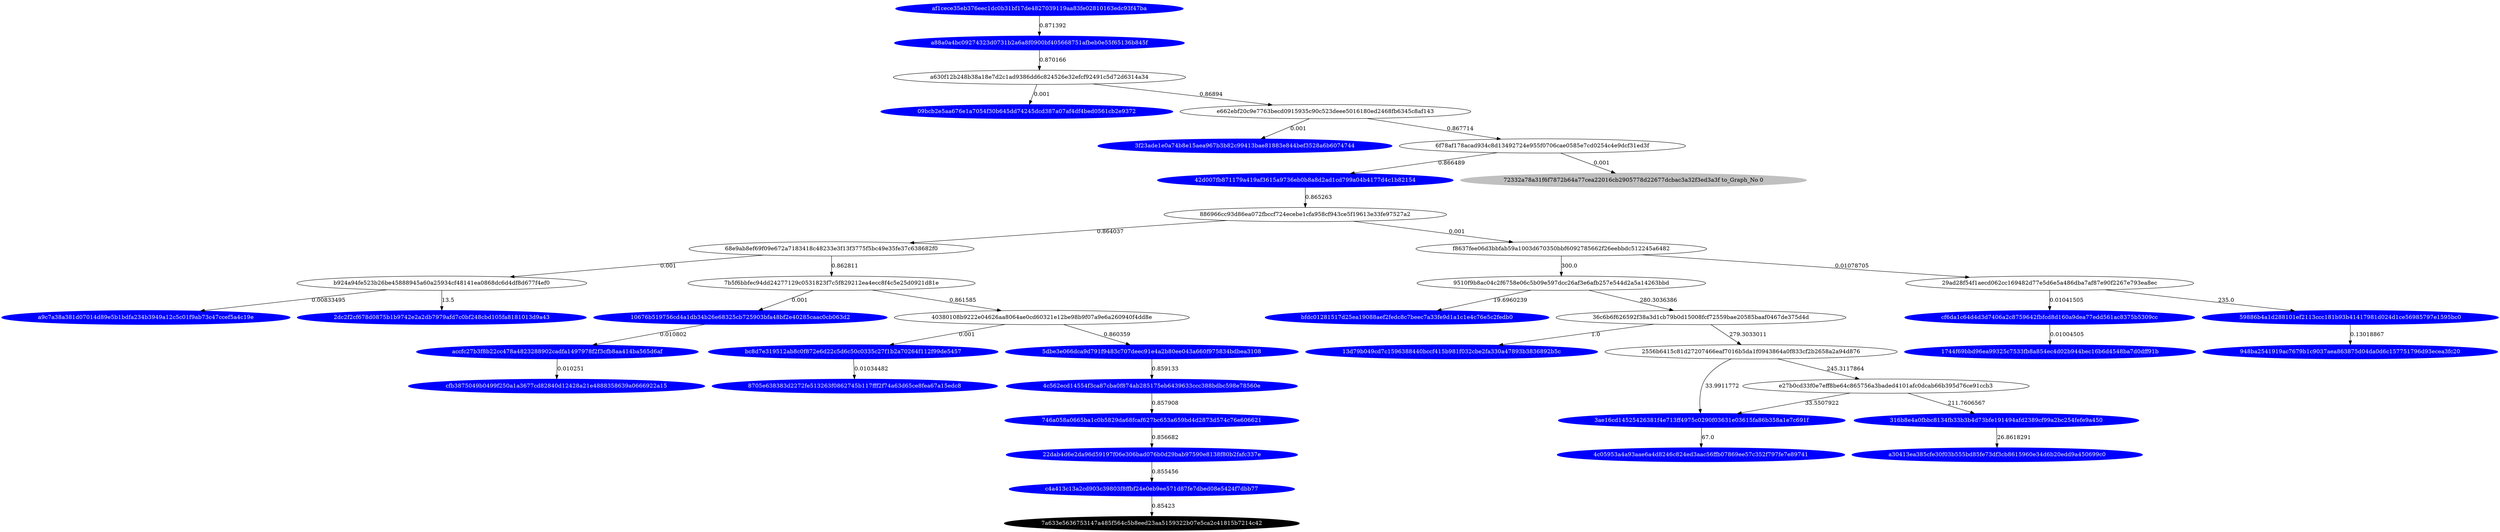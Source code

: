 digraph G{rankdir=TB;layout=dot;
"af1cece35eb376eec1dc0b31bf17de4827039119aa83fe02810163edc93f47ba" [style="solid,filled",color=blue,fontcolor=white];
"42d007fb871179a419af3615a9736eb0b8a8d2ad1cd799a04b4177d4c1b82154" [style="solid,filled",color=blue,fontcolor=white];
"13d79b049cd7c1596388440bccf415b981f032cbe2fa330a47893b3836892b5c" [style="solid,filled",color=blue,fontcolor=white];
"a30413ea385cfe30f03b555bd85fe73df3cb8615960e34d6b20edd9a450699c0" [style="solid,filled",color=blue,fontcolor=white];
"22dab4d6e2da96d59197f06e306bad076b0d29bab97590e8138f80b2fafc337e" [style="solid,filled",color=blue,fontcolor=white];
"a9c7a38a381d07014d89e5b1bdfa234b3949a12c5c01f9ab73c47ccef5a4c19e" [style="solid,filled",color=blue,fontcolor=white];
"2dc2f2cf678d0875b1b9742e2a2db7979afd7c0bf248cbd105fa8181013d9a43" [style="solid,filled",color=blue,fontcolor=white];
"316b8e4a0fbbc8134fb33b3b4d73bfe191494afd2389cf99a2bc254fefe9a450" [style="solid,filled",color=blue,fontcolor=white];
"7a633e5636753147a485f564c5b8eed23aa5159322b07e5ca2c41815b7214c42" [style="solid,filled",color=black,fontcolor=white];
"cfb3875049b0499f250a1a3677cd82840d12428a21e4888358639a0666922a15" [style="solid,filled",color=blue,fontcolor=white];
"3f23ade1e0a74b8e15aea967b3b82c99413bae81883e844bef3528a6b6074744" [style="solid,filled",color=blue,fontcolor=white];
"4c05953a4a93aae6a4d8246c824ed3aac56ffb07869ee57c352f797fe7e89741" [style="solid,filled",color=blue,fontcolor=white];
"4c562ecd14554f3ca87cba0f874ab285175eb6439633ccc388bdbc598e78560e" [style="solid,filled",color=blue,fontcolor=white];
"09bcb2e5aa676e1a7054f30b645dd74245dcd387a07af4df4bed0561cb2e9372" [style="solid,filled",color=blue,fontcolor=white];
"a88a0a4bc09274323d0731b2a6a8f0900bf405668751afbeb0e55f65136b845f" [style="solid,filled",color=blue,fontcolor=white];
"746a058a0665ba1c0b5829da68fcaf627bc653a659bd4d2873d574c76e606621" [style="solid,filled",color=blue,fontcolor=white];
"c4a413c13a2cd903c39803f8ffbf24e0eb9ee571d87fe7dbed08e5424f7dbb77" [style="solid,filled",color=blue,fontcolor=white];
"bfdc01281517d25ea19088aef2fedc8c7beec7a33fe9d1a1c1e4c76e5c2fedb0" [style="solid,filled",color=blue,fontcolor=white];
"accfc27b3f8b22cc478a4823288902cadfa1497978f2f3cfb8aa414ba565d6af" [style="solid,filled",color=blue,fontcolor=white];
"bc8d7e319512ab8c0f872e6d22c5d6c50c0335c27f1b2a70264f112f99de5457" [style="solid,filled",color=blue,fontcolor=white];
"948ba2541919ac7679b1c9037aea863875d04da0d6c157751796d93ecea3fc20" [style="solid,filled",color=blue,fontcolor=white];
"3ae16cd14525426381f4e713ff4975c0290f03631e03615fa86b358a1e7c691f" [style="solid,filled",color=blue,fontcolor=white];
"72332a78a31f6f7872b64a77cea22016cb2905778d22677dcbac3a32f3ed3a3f" [style="solid,filled",color=gray,fontcolor=black,label= "72332a78a31f6f7872b64a77cea22016cb2905778d22677dcbac3a32f3ed3a3f to_Graph_No 0"];
"1744f69bbd96ea99325c7533fb8a854ec4d02b944bec16b6d4548ba7d0dff91b" [style="solid,filled",color=blue,fontcolor=white];
"cf6da1c64d4d3d7406a2c8759642fbfcd8d160a9dea77edd561ac8375b5309cc" [style="solid,filled",color=blue,fontcolor=white];
"8705e638383d2272fe513263f0862745b117fff2f74a63d65ce8fea67a15edc8" [style="solid,filled",color=blue,fontcolor=white];
"59886b4a1d288101ef2113ccc181b93b41417981d024d1ce56985797e1595bc0" [style="solid,filled",color=blue,fontcolor=white];
"5dbe3e066dca9d791f9483c707deec91e4a2b80ee043a660f975834bdbea3108" [style="solid,filled",color=blue,fontcolor=white];
"10676b519756cd4a1db34b26e68325cb725903bfa48bf2e40285caac0cb063d2" [style="solid,filled",color=blue,fontcolor=white];
"9510f9b8ac04c2f6758e06c5b09e597dcc26af3e6afb257e544d2a5a14263bbd" -> "bfdc01281517d25ea19088aef2fedc8c7beec7a33fe9d1a1c1e4c76e5c2fedb0" [label=19.6960239];
"10676b519756cd4a1db34b26e68325cb725903bfa48bf2e40285caac0cb063d2" -> "accfc27b3f8b22cc478a4823288902cadfa1497978f2f3cfb8aa414ba565d6af" [label=0.010802];
"36c6b6f626592f38a3d1cb79b0d15008fcf72559bae20585baaf0467de375d4d" -> "13d79b049cd7c1596388440bccf415b981f032cbe2fa330a47893b3836892b5c" [label=1.0];
"68e9ab8ef69f09e672a7183418c48233e3f13f3775f5bc49e35fe37c638682f0" -> "b924a94fe523b26be45888945a60a25934cf48141ea0868dc6d4df8d677f4ef0" [label=0.001];
"e662ebf20c9e7763becd0915935c90c523deee5016180ed2468fb6345c8af143" -> "3f23ade1e0a74b8e15aea967b3b82c99413bae81883e844bef3528a6b6074744" [label=0.001];
"59886b4a1d288101ef2113ccc181b93b41417981d024d1ce56985797e1595bc0" -> "948ba2541919ac7679b1c9037aea863875d04da0d6c157751796d93ecea3fc20" [label=0.13018867];
"2556b6415c81d27207466eaf7016b5da1f0943864a0f833cf2b2658a2a94d876" -> "e27b0cd33f0e7eff8be64c865756a3baded4101afc0dcab66b395d76ce91ccb3" [label=245.3117864];
"e27b0cd33f0e7eff8be64c865756a3baded4101afc0dcab66b395d76ce91ccb3" -> "3ae16cd14525426381f4e713ff4975c0290f03631e03615fa86b358a1e7c691f" [label=33.5507922];
"29ad28f54f1aecd062cc169482d77e5d6e5a486dba7af87e90f2267e793ea8ec" -> "cf6da1c64d4d3d7406a2c8759642fbfcd8d160a9dea77edd561ac8375b5309cc" [label=0.01041505];
"accfc27b3f8b22cc478a4823288902cadfa1497978f2f3cfb8aa414ba565d6af" -> "cfb3875049b0499f250a1a3677cd82840d12428a21e4888358639a0666922a15" [label=0.010251];
"6f78af178acad934c8d13492724e955f0706cae0585e7cd0254c4e9dcf31ed3f" -> "72332a78a31f6f7872b64a77cea22016cb2905778d22677dcbac3a32f3ed3a3f" [label=0.001];
"22dab4d6e2da96d59197f06e306bad076b0d29bab97590e8138f80b2fafc337e" -> "c4a413c13a2cd903c39803f8ffbf24e0eb9ee571d87fe7dbed08e5424f7dbb77" [label=0.855456];
"af1cece35eb376eec1dc0b31bf17de4827039119aa83fe02810163edc93f47ba" -> "a88a0a4bc09274323d0731b2a6a8f0900bf405668751afbeb0e55f65136b845f" [label=0.871392];
"36c6b6f626592f38a3d1cb79b0d15008fcf72559bae20585baaf0467de375d4d" -> "2556b6415c81d27207466eaf7016b5da1f0943864a0f833cf2b2658a2a94d876" [label=279.3033011];
"f8637fee06d3bbfab59a1003d670350bbf6092785662f26eebbdc512245a6482" -> "29ad28f54f1aecd062cc169482d77e5d6e5a486dba7af87e90f2267e793ea8ec" [label=0.01078705];
"3ae16cd14525426381f4e713ff4975c0290f03631e03615fa86b358a1e7c691f" -> "4c05953a4a93aae6a4d8246c824ed3aac56ffb07869ee57c352f797fe7e89741" [label=67.0];
"cf6da1c64d4d3d7406a2c8759642fbfcd8d160a9dea77edd561ac8375b5309cc" -> "1744f69bbd96ea99325c7533fb8a854ec4d02b944bec16b6d4548ba7d0dff91b" [label=0.01004505];
"68e9ab8ef69f09e672a7183418c48233e3f13f3775f5bc49e35fe37c638682f0" -> "7b5f6bbfec94dd24277129c0531823f7c5f829212ea4ecc8f4c5e25d0921d81e" [label=0.862811];
"4c562ecd14554f3ca87cba0f874ab285175eb6439633ccc388bdbc598e78560e" -> "746a058a0665ba1c0b5829da68fcaf627bc653a659bd4d2873d574c76e606621" [label=0.857908];
"42d007fb871179a419af3615a9736eb0b8a8d2ad1cd799a04b4177d4c1b82154" -> "886966cc93d86ea072fbccf724ecebe1cfa958cf943ce5f19613e33fe97527a2" [label=0.865263];
"a630f12b248b38a18e7d2c1ad9386dd6c824526e32efcf92491c5d72d6314a34" -> "e662ebf20c9e7763becd0915935c90c523deee5016180ed2468fb6345c8af143" [label=0.86894];
"886966cc93d86ea072fbccf724ecebe1cfa958cf943ce5f19613e33fe97527a2" -> "f8637fee06d3bbfab59a1003d670350bbf6092785662f26eebbdc512245a6482" [label=0.001];
"f8637fee06d3bbfab59a1003d670350bbf6092785662f26eebbdc512245a6482" -> "9510f9b8ac04c2f6758e06c5b09e597dcc26af3e6afb257e544d2a5a14263bbd" [label=300.0];
"b924a94fe523b26be45888945a60a25934cf48141ea0868dc6d4df8d677f4ef0" -> "2dc2f2cf678d0875b1b9742e2a2db7979afd7c0bf248cbd105fa8181013d9a43" [label=13.5];
"40380108b9222e04626aa8064ae0cd60321e12be98b9f07a9e6a260940f4dd8e" -> "bc8d7e319512ab8c0f872e6d22c5d6c50c0335c27f1b2a70264f112f99de5457" [label=0.001];
"bc8d7e319512ab8c0f872e6d22c5d6c50c0335c27f1b2a70264f112f99de5457" -> "8705e638383d2272fe513263f0862745b117fff2f74a63d65ce8fea67a15edc8" [label=0.01034482];
"6f78af178acad934c8d13492724e955f0706cae0585e7cd0254c4e9dcf31ed3f" -> "42d007fb871179a419af3615a9736eb0b8a8d2ad1cd799a04b4177d4c1b82154" [label=0.866489];
"e27b0cd33f0e7eff8be64c865756a3baded4101afc0dcab66b395d76ce91ccb3" -> "316b8e4a0fbbc8134fb33b3b4d73bfe191494afd2389cf99a2bc254fefe9a450" [label=211.7606567];
"746a058a0665ba1c0b5829da68fcaf627bc653a659bd4d2873d574c76e606621" -> "22dab4d6e2da96d59197f06e306bad076b0d29bab97590e8138f80b2fafc337e" [label=0.856682];
"886966cc93d86ea072fbccf724ecebe1cfa958cf943ce5f19613e33fe97527a2" -> "68e9ab8ef69f09e672a7183418c48233e3f13f3775f5bc49e35fe37c638682f0" [label=0.864037];
"5dbe3e066dca9d791f9483c707deec91e4a2b80ee043a660f975834bdbea3108" -> "4c562ecd14554f3ca87cba0f874ab285175eb6439633ccc388bdbc598e78560e" [label=0.859133];
"e662ebf20c9e7763becd0915935c90c523deee5016180ed2468fb6345c8af143" -> "6f78af178acad934c8d13492724e955f0706cae0585e7cd0254c4e9dcf31ed3f" [label=0.867714];
"29ad28f54f1aecd062cc169482d77e5d6e5a486dba7af87e90f2267e793ea8ec" -> "59886b4a1d288101ef2113ccc181b93b41417981d024d1ce56985797e1595bc0" [label=235.0];
"2556b6415c81d27207466eaf7016b5da1f0943864a0f833cf2b2658a2a94d876" -> "3ae16cd14525426381f4e713ff4975c0290f03631e03615fa86b358a1e7c691f" [label=33.9911772];
"c4a413c13a2cd903c39803f8ffbf24e0eb9ee571d87fe7dbed08e5424f7dbb77" -> "7a633e5636753147a485f564c5b8eed23aa5159322b07e5ca2c41815b7214c42" [label=0.85423];
"7b5f6bbfec94dd24277129c0531823f7c5f829212ea4ecc8f4c5e25d0921d81e" -> "40380108b9222e04626aa8064ae0cd60321e12be98b9f07a9e6a260940f4dd8e" [label=0.861585];
"40380108b9222e04626aa8064ae0cd60321e12be98b9f07a9e6a260940f4dd8e" -> "5dbe3e066dca9d791f9483c707deec91e4a2b80ee043a660f975834bdbea3108" [label=0.860359];
"b924a94fe523b26be45888945a60a25934cf48141ea0868dc6d4df8d677f4ef0" -> "a9c7a38a381d07014d89e5b1bdfa234b3949a12c5c01f9ab73c47ccef5a4c19e" [label=0.00833495];
"a88a0a4bc09274323d0731b2a6a8f0900bf405668751afbeb0e55f65136b845f" -> "a630f12b248b38a18e7d2c1ad9386dd6c824526e32efcf92491c5d72d6314a34" [label=0.870166];
"7b5f6bbfec94dd24277129c0531823f7c5f829212ea4ecc8f4c5e25d0921d81e" -> "10676b519756cd4a1db34b26e68325cb725903bfa48bf2e40285caac0cb063d2" [label=0.001];
"a630f12b248b38a18e7d2c1ad9386dd6c824526e32efcf92491c5d72d6314a34" -> "09bcb2e5aa676e1a7054f30b645dd74245dcd387a07af4df4bed0561cb2e9372" [label=0.001];
"9510f9b8ac04c2f6758e06c5b09e597dcc26af3e6afb257e544d2a5a14263bbd" -> "36c6b6f626592f38a3d1cb79b0d15008fcf72559bae20585baaf0467de375d4d" [label=280.3036386];
"316b8e4a0fbbc8134fb33b3b4d73bfe191494afd2389cf99a2bc254fefe9a450" -> "a30413ea385cfe30f03b555bd85fe73df3cb8615960e34d6b20edd9a450699c0" [label=26.8618291];
}